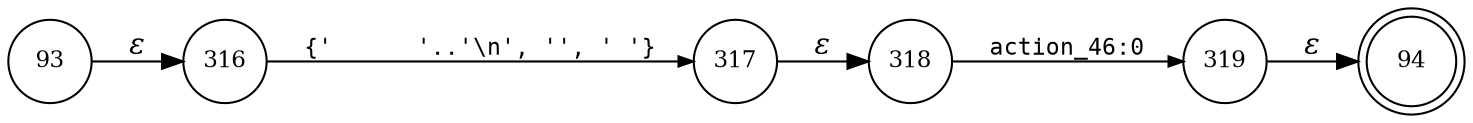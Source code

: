 digraph ATN {
rankdir=LR;
s94[fontsize=11, label="94", shape=doublecircle, fixedsize=true, width=.6];
s316[fontsize=11,label="316", shape=circle, fixedsize=true, width=.55, peripheries=1];
s93[fontsize=11,label="93", shape=circle, fixedsize=true, width=.55, peripheries=1];
s317[fontsize=11,label="317", shape=circle, fixedsize=true, width=.55, peripheries=1];
s318[fontsize=11,label="318", shape=circle, fixedsize=true, width=.55, peripheries=1];
s319[fontsize=11,label="319", shape=circle, fixedsize=true, width=.55, peripheries=1];
s93 -> s316 [fontname="Times-Italic", label="&epsilon;"];
s316 -> s317 [fontsize=11, fontname="Courier", arrowsize=.7, label = "{'	'..'\\n', '', ' '}", arrowhead = normal];
s317 -> s318 [fontname="Times-Italic", label="&epsilon;"];
s318 -> s319 [fontsize=11, fontname="Courier", arrowsize=.7, label = "action_46:0", arrowhead = normal];
s319 -> s94 [fontname="Times-Italic", label="&epsilon;"];
}